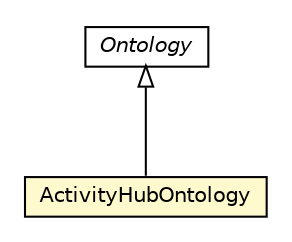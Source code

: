#!/usr/local/bin/dot
#
# Class diagram 
# Generated by UMLGraph version R5_6-24-gf6e263 (http://www.umlgraph.org/)
#

digraph G {
	edge [fontname="Helvetica",fontsize=10,labelfontname="Helvetica",labelfontsize=10];
	node [fontname="Helvetica",fontsize=10,shape=plaintext];
	nodesep=0.25;
	ranksep=0.5;
	// org.universAAL.ontology.ActivityHubOntology
	c50130 [label=<<table title="org.universAAL.ontology.ActivityHubOntology" border="0" cellborder="1" cellspacing="0" cellpadding="2" port="p" bgcolor="lemonChiffon" href="./ActivityHubOntology.html">
		<tr><td><table border="0" cellspacing="0" cellpadding="1">
<tr><td align="center" balign="center"> ActivityHubOntology </td></tr>
		</table></td></tr>
		</table>>, URL="./ActivityHubOntology.html", fontname="Helvetica", fontcolor="black", fontsize=10.0];
	//org.universAAL.ontology.ActivityHubOntology extends org.universAAL.middleware.owl.Ontology
	c50696:p -> c50130:p [dir=back,arrowtail=empty];
	// org.universAAL.middleware.owl.Ontology
	c50696 [label=<<table title="org.universAAL.middleware.owl.Ontology" border="0" cellborder="1" cellspacing="0" cellpadding="2" port="p" href="http://java.sun.com/j2se/1.4.2/docs/api/org/universAAL/middleware/owl/Ontology.html">
		<tr><td><table border="0" cellspacing="0" cellpadding="1">
<tr><td align="center" balign="center"><font face="Helvetica-Oblique"> Ontology </font></td></tr>
		</table></td></tr>
		</table>>, URL="http://java.sun.com/j2se/1.4.2/docs/api/org/universAAL/middleware/owl/Ontology.html", fontname="Helvetica", fontcolor="black", fontsize=10.0];
}

